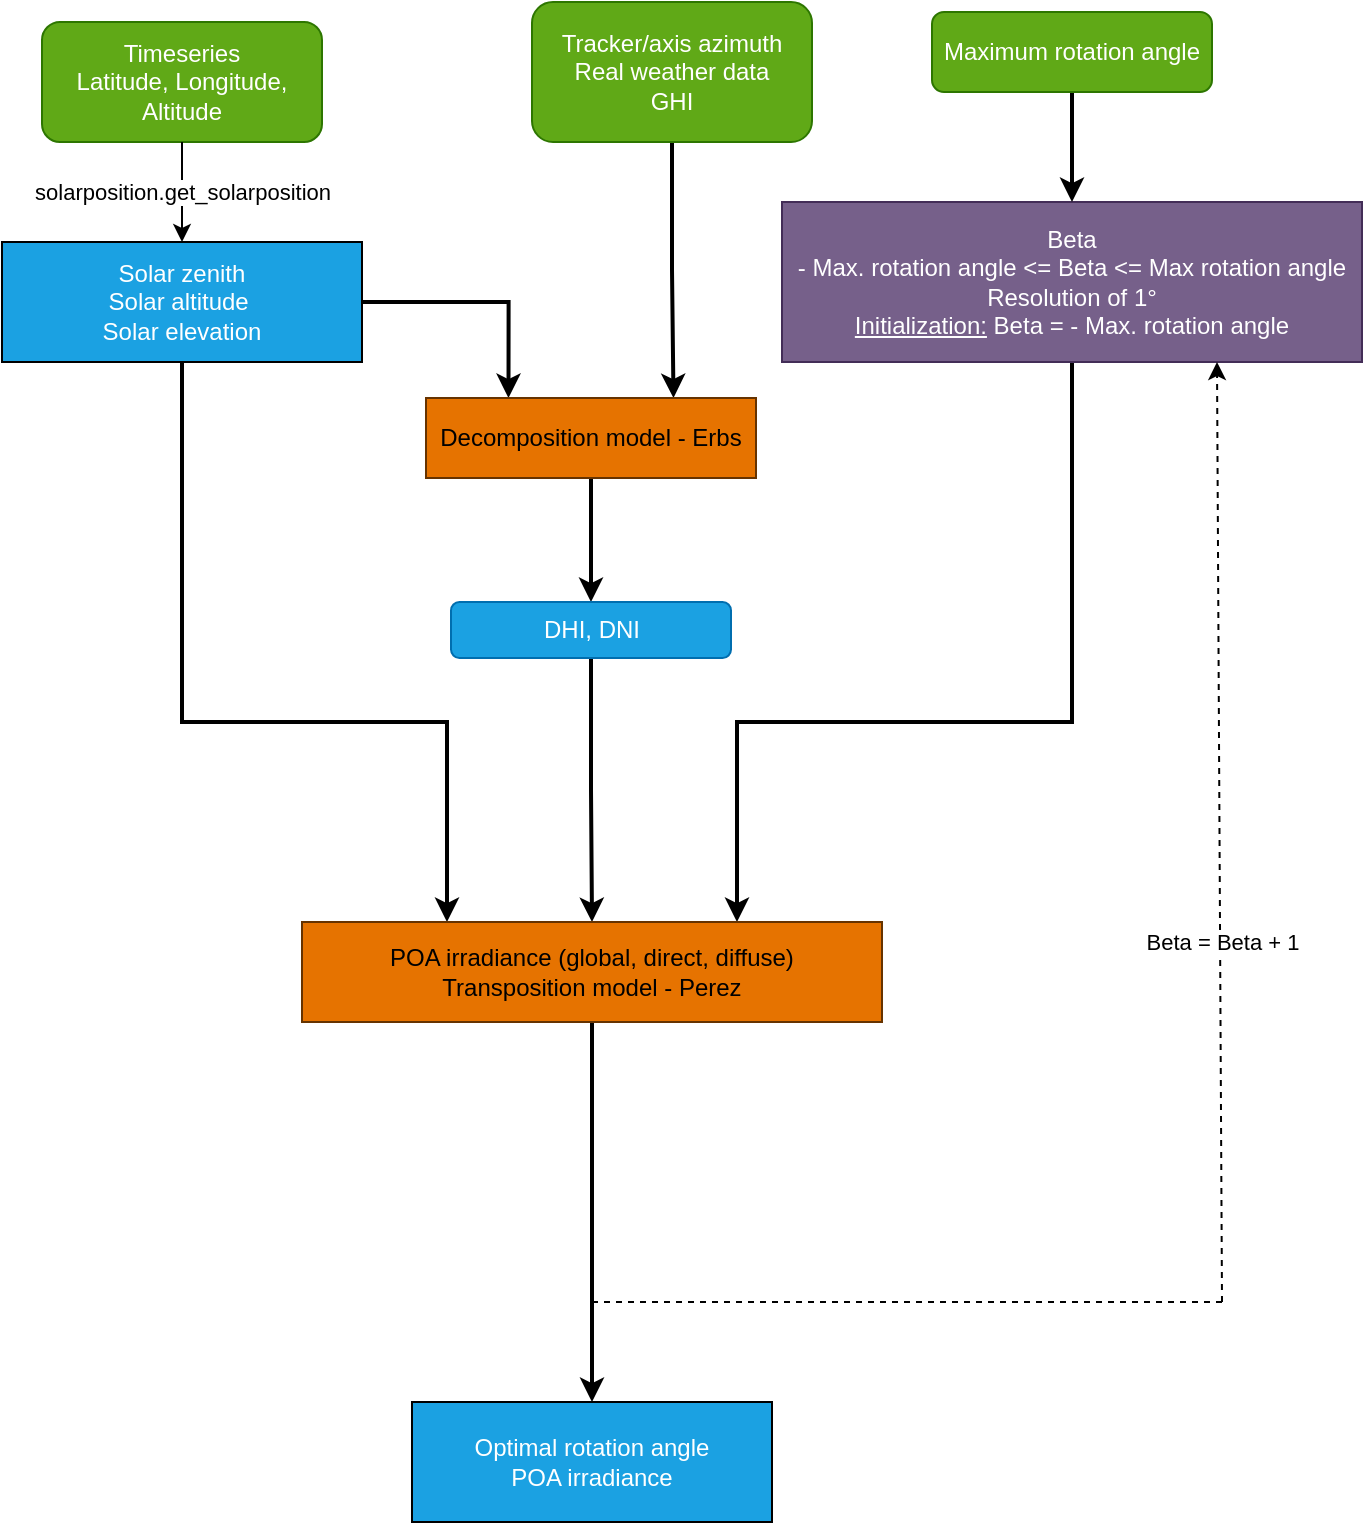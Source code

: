 <mxfile version="23.1.2" type="device">
  <diagram id="C5RBs43oDa-KdzZeNtuy" name="Page-1">
    <mxGraphModel dx="1386" dy="785" grid="1" gridSize="10" guides="1" tooltips="1" connect="1" arrows="1" fold="1" page="1" pageScale="1" pageWidth="827" pageHeight="1169" math="0" shadow="0">
      <root>
        <mxCell id="WIyWlLk6GJQsqaUBKTNV-0" />
        <mxCell id="WIyWlLk6GJQsqaUBKTNV-1" parent="WIyWlLk6GJQsqaUBKTNV-0" />
        <mxCell id="WIyWlLk6GJQsqaUBKTNV-3" value="Timeseries&lt;br&gt;Latitude, Longitude, Altitude" style="rounded=1;whiteSpace=wrap;html=1;fontSize=12;glass=0;strokeWidth=1;shadow=0;fillColor=#60a917;fontColor=#ffffff;strokeColor=#2D7600;" parent="WIyWlLk6GJQsqaUBKTNV-1" vertex="1">
          <mxGeometry x="90" y="50" width="140" height="60" as="geometry" />
        </mxCell>
        <mxCell id="b3d6tO9OOzQfFbIuxBPO-28" style="edgeStyle=orthogonalEdgeStyle;rounded=0;orthogonalLoop=1;jettySize=auto;html=1;exitX=0.5;exitY=1;exitDx=0;exitDy=0;entryX=0.25;entryY=0;entryDx=0;entryDy=0;strokeWidth=2;" parent="WIyWlLk6GJQsqaUBKTNV-1" source="nY5QdWtAfCeqt1IPBH1M-0" target="b3d6tO9OOzQfFbIuxBPO-17" edge="1">
          <mxGeometry relative="1" as="geometry">
            <Array as="points">
              <mxPoint x="160" y="400" />
              <mxPoint x="293" y="400" />
            </Array>
          </mxGeometry>
        </mxCell>
        <mxCell id="O4i9VfM06XI1pBtCiao6-6" style="edgeStyle=orthogonalEdgeStyle;rounded=0;orthogonalLoop=1;jettySize=auto;html=1;exitX=1;exitY=0.5;exitDx=0;exitDy=0;entryX=0.25;entryY=0;entryDx=0;entryDy=0;strokeWidth=2;" edge="1" parent="WIyWlLk6GJQsqaUBKTNV-1" source="nY5QdWtAfCeqt1IPBH1M-0" target="O4i9VfM06XI1pBtCiao6-4">
          <mxGeometry relative="1" as="geometry" />
        </mxCell>
        <mxCell id="nY5QdWtAfCeqt1IPBH1M-0" value="Solar zenith&lt;br&gt;Solar altitude&amp;nbsp;&lt;br&gt;Solar elevation" style="rounded=0;whiteSpace=wrap;html=1;fillColor=#1ba1e2;fontColor=#ffffff;strokeColor=default;" parent="WIyWlLk6GJQsqaUBKTNV-1" vertex="1">
          <mxGeometry x="70" y="160" width="180" height="60" as="geometry" />
        </mxCell>
        <mxCell id="nY5QdWtAfCeqt1IPBH1M-9" value="" style="endArrow=classic;html=1;rounded=0;exitX=0.5;exitY=1;exitDx=0;exitDy=0;entryX=0.5;entryY=0;entryDx=0;entryDy=0;" parent="WIyWlLk6GJQsqaUBKTNV-1" source="WIyWlLk6GJQsqaUBKTNV-3" target="nY5QdWtAfCeqt1IPBH1M-0" edge="1">
          <mxGeometry relative="1" as="geometry">
            <mxPoint x="170" y="400" as="sourcePoint" />
            <mxPoint x="270" y="400" as="targetPoint" />
          </mxGeometry>
        </mxCell>
        <mxCell id="nY5QdWtAfCeqt1IPBH1M-10" value="solarposition.get_solarposition" style="edgeLabel;resizable=0;html=1;align=center;verticalAlign=middle;" parent="nY5QdWtAfCeqt1IPBH1M-9" connectable="0" vertex="1">
          <mxGeometry relative="1" as="geometry" />
        </mxCell>
        <mxCell id="b3d6tO9OOzQfFbIuxBPO-23" style="edgeStyle=orthogonalEdgeStyle;rounded=0;orthogonalLoop=1;jettySize=auto;html=1;entryX=0.5;entryY=0;entryDx=0;entryDy=0;strokeWidth=2;exitX=0.5;exitY=1;exitDx=0;exitDy=0;" parent="WIyWlLk6GJQsqaUBKTNV-1" source="O4i9VfM06XI1pBtCiao6-5" target="b3d6tO9OOzQfFbIuxBPO-17" edge="1">
          <mxGeometry relative="1" as="geometry">
            <mxPoint x="370" y="400" as="sourcePoint" />
          </mxGeometry>
        </mxCell>
        <mxCell id="O4i9VfM06XI1pBtCiao6-7" style="edgeStyle=orthogonalEdgeStyle;rounded=0;orthogonalLoop=1;jettySize=auto;html=1;exitX=0.5;exitY=1;exitDx=0;exitDy=0;entryX=0.75;entryY=0;entryDx=0;entryDy=0;strokeWidth=2;" edge="1" parent="WIyWlLk6GJQsqaUBKTNV-1" source="b3d6tO9OOzQfFbIuxBPO-0" target="O4i9VfM06XI1pBtCiao6-4">
          <mxGeometry relative="1" as="geometry" />
        </mxCell>
        <mxCell id="b3d6tO9OOzQfFbIuxBPO-0" value="&lt;div&gt;Tracker/axis azimuth&lt;/div&gt;&lt;div&gt;Real weather data&lt;br&gt;&lt;/div&gt;&lt;div&gt;GHI&lt;/div&gt;" style="rounded=1;whiteSpace=wrap;html=1;fontSize=12;glass=0;strokeWidth=1;shadow=0;fillColor=#60a917;fontColor=#ffffff;strokeColor=#2D7600;" parent="WIyWlLk6GJQsqaUBKTNV-1" vertex="1">
          <mxGeometry x="335" y="40" width="140" height="70" as="geometry" />
        </mxCell>
        <mxCell id="b3d6tO9OOzQfFbIuxBPO-25" style="edgeStyle=orthogonalEdgeStyle;rounded=0;orthogonalLoop=1;jettySize=auto;html=1;exitX=0.5;exitY=1;exitDx=0;exitDy=0;entryX=0.75;entryY=0;entryDx=0;entryDy=0;strokeWidth=2;" parent="WIyWlLk6GJQsqaUBKTNV-1" source="b3d6tO9OOzQfFbIuxBPO-1" target="b3d6tO9OOzQfFbIuxBPO-17" edge="1">
          <mxGeometry relative="1" as="geometry">
            <Array as="points">
              <mxPoint x="605" y="400" />
              <mxPoint x="438" y="400" />
            </Array>
          </mxGeometry>
        </mxCell>
        <mxCell id="b3d6tO9OOzQfFbIuxBPO-1" value="&lt;div&gt;Beta&lt;/div&gt;&lt;div&gt;- Max. rotation angle &amp;lt;= Beta &amp;lt;= Max rotation angle&lt;br&gt;&lt;/div&gt;&lt;div&gt;Resolution of 1°&lt;br&gt;&lt;/div&gt;&lt;div&gt;&lt;u&gt;Initialization:&lt;/u&gt; Beta = - Max. rotation angle&lt;/div&gt;" style="rounded=0;whiteSpace=wrap;html=1;fillStyle=solid;fillColor=#76608a;strokeColor=#432D57;fontColor=#ffffff;" parent="WIyWlLk6GJQsqaUBKTNV-1" vertex="1">
          <mxGeometry x="460" y="140" width="290" height="80" as="geometry" />
        </mxCell>
        <mxCell id="b3d6tO9OOzQfFbIuxBPO-20" style="edgeStyle=orthogonalEdgeStyle;rounded=0;orthogonalLoop=1;jettySize=auto;html=1;exitX=0.5;exitY=1;exitDx=0;exitDy=0;entryX=0.5;entryY=0;entryDx=0;entryDy=0;strokeWidth=2;" parent="WIyWlLk6GJQsqaUBKTNV-1" source="b3d6tO9OOzQfFbIuxBPO-17" target="b3d6tO9OOzQfFbIuxBPO-19" edge="1">
          <mxGeometry relative="1" as="geometry" />
        </mxCell>
        <mxCell id="b3d6tO9OOzQfFbIuxBPO-17" value="POA irradiance (global, direct, diffuse)&lt;br&gt;Transposition model - Perez" style="rounded=0;whiteSpace=wrap;html=1;fillStyle=solid;fillColor=#E67300;strokeColor=#663300;" parent="WIyWlLk6GJQsqaUBKTNV-1" vertex="1">
          <mxGeometry x="220" y="500" width="290" height="50" as="geometry" />
        </mxCell>
        <mxCell id="b3d6tO9OOzQfFbIuxBPO-19" value="&lt;div&gt;Optimal rotation angle&lt;/div&gt;&lt;div&gt;POA irradiance&lt;br&gt;&lt;/div&gt;" style="rounded=0;whiteSpace=wrap;html=1;fillColor=#1ba1e2;fontColor=#ffffff;strokeColor=default;" parent="WIyWlLk6GJQsqaUBKTNV-1" vertex="1">
          <mxGeometry x="275" y="740" width="180" height="60" as="geometry" />
        </mxCell>
        <mxCell id="b3d6tO9OOzQfFbIuxBPO-22" style="edgeStyle=orthogonalEdgeStyle;rounded=0;orthogonalLoop=1;jettySize=auto;html=1;entryX=0.5;entryY=0;entryDx=0;entryDy=0;strokeWidth=2;" parent="WIyWlLk6GJQsqaUBKTNV-1" source="b3d6tO9OOzQfFbIuxBPO-21" target="b3d6tO9OOzQfFbIuxBPO-1" edge="1">
          <mxGeometry relative="1" as="geometry" />
        </mxCell>
        <mxCell id="b3d6tO9OOzQfFbIuxBPO-21" value="Maximum rotation angle" style="rounded=1;whiteSpace=wrap;html=1;fontSize=12;glass=0;strokeWidth=1;shadow=0;fillColor=#60a917;fontColor=#ffffff;strokeColor=#2D7600;" parent="WIyWlLk6GJQsqaUBKTNV-1" vertex="1">
          <mxGeometry x="535" y="45" width="140" height="40" as="geometry" />
        </mxCell>
        <mxCell id="O4i9VfM06XI1pBtCiao6-0" value="" style="endArrow=none;html=1;rounded=0;dashed=1;" edge="1" parent="WIyWlLk6GJQsqaUBKTNV-1">
          <mxGeometry width="50" height="50" relative="1" as="geometry">
            <mxPoint x="365" y="690" as="sourcePoint" />
            <mxPoint x="680" y="690" as="targetPoint" />
          </mxGeometry>
        </mxCell>
        <mxCell id="O4i9VfM06XI1pBtCiao6-2" value="" style="endArrow=classic;html=1;rounded=0;entryX=0.75;entryY=1;entryDx=0;entryDy=0;dashed=1;" edge="1" parent="WIyWlLk6GJQsqaUBKTNV-1" target="b3d6tO9OOzQfFbIuxBPO-1">
          <mxGeometry relative="1" as="geometry">
            <mxPoint x="680" y="690" as="sourcePoint" />
            <mxPoint x="620" y="400" as="targetPoint" />
          </mxGeometry>
        </mxCell>
        <mxCell id="O4i9VfM06XI1pBtCiao6-3" value="Beta = Beta + 1" style="edgeLabel;resizable=0;html=1;align=center;verticalAlign=middle;" connectable="0" vertex="1" parent="O4i9VfM06XI1pBtCiao6-2">
          <mxGeometry relative="1" as="geometry">
            <mxPoint x="1" y="55" as="offset" />
          </mxGeometry>
        </mxCell>
        <mxCell id="O4i9VfM06XI1pBtCiao6-8" style="edgeStyle=orthogonalEdgeStyle;rounded=0;orthogonalLoop=1;jettySize=auto;html=1;exitX=0.5;exitY=1;exitDx=0;exitDy=0;entryX=0.5;entryY=0;entryDx=0;entryDy=0;strokeWidth=2;" edge="1" parent="WIyWlLk6GJQsqaUBKTNV-1" source="O4i9VfM06XI1pBtCiao6-4" target="O4i9VfM06XI1pBtCiao6-5">
          <mxGeometry relative="1" as="geometry" />
        </mxCell>
        <mxCell id="O4i9VfM06XI1pBtCiao6-4" value="Decomposition model - Erbs" style="rounded=0;whiteSpace=wrap;html=1;fillStyle=solid;fillColor=#E67300;strokeColor=#663300;" vertex="1" parent="WIyWlLk6GJQsqaUBKTNV-1">
          <mxGeometry x="282" y="238" width="165" height="40" as="geometry" />
        </mxCell>
        <mxCell id="O4i9VfM06XI1pBtCiao6-5" value="&lt;div&gt;DHI, DNI&lt;/div&gt;" style="rounded=1;whiteSpace=wrap;html=1;fontSize=12;glass=0;strokeWidth=1;shadow=0;fillColor=#1ba1e2;fontColor=#ffffff;strokeColor=#006EAF;" vertex="1" parent="WIyWlLk6GJQsqaUBKTNV-1">
          <mxGeometry x="294.5" y="340" width="140" height="28" as="geometry" />
        </mxCell>
      </root>
    </mxGraphModel>
  </diagram>
</mxfile>
